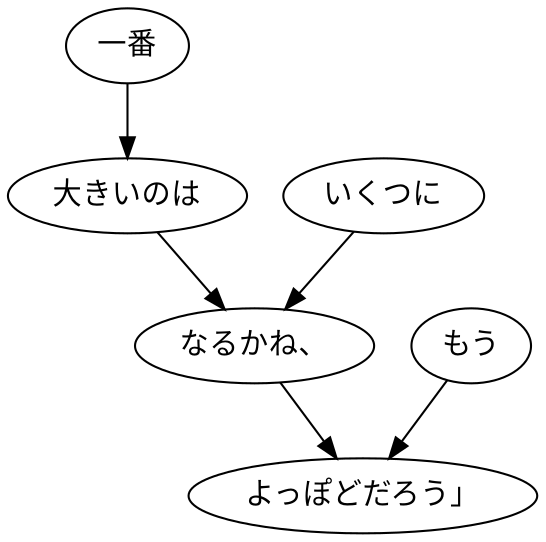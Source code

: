 digraph graph2329 {
	node0 [label="一番"];
	node1 [label="大きいのは"];
	node2 [label="いくつに"];
	node3 [label="なるかね、"];
	node4 [label="もう"];
	node5 [label="よっぽどだろう」"];
	node0 -> node1;
	node1 -> node3;
	node2 -> node3;
	node3 -> node5;
	node4 -> node5;
}
